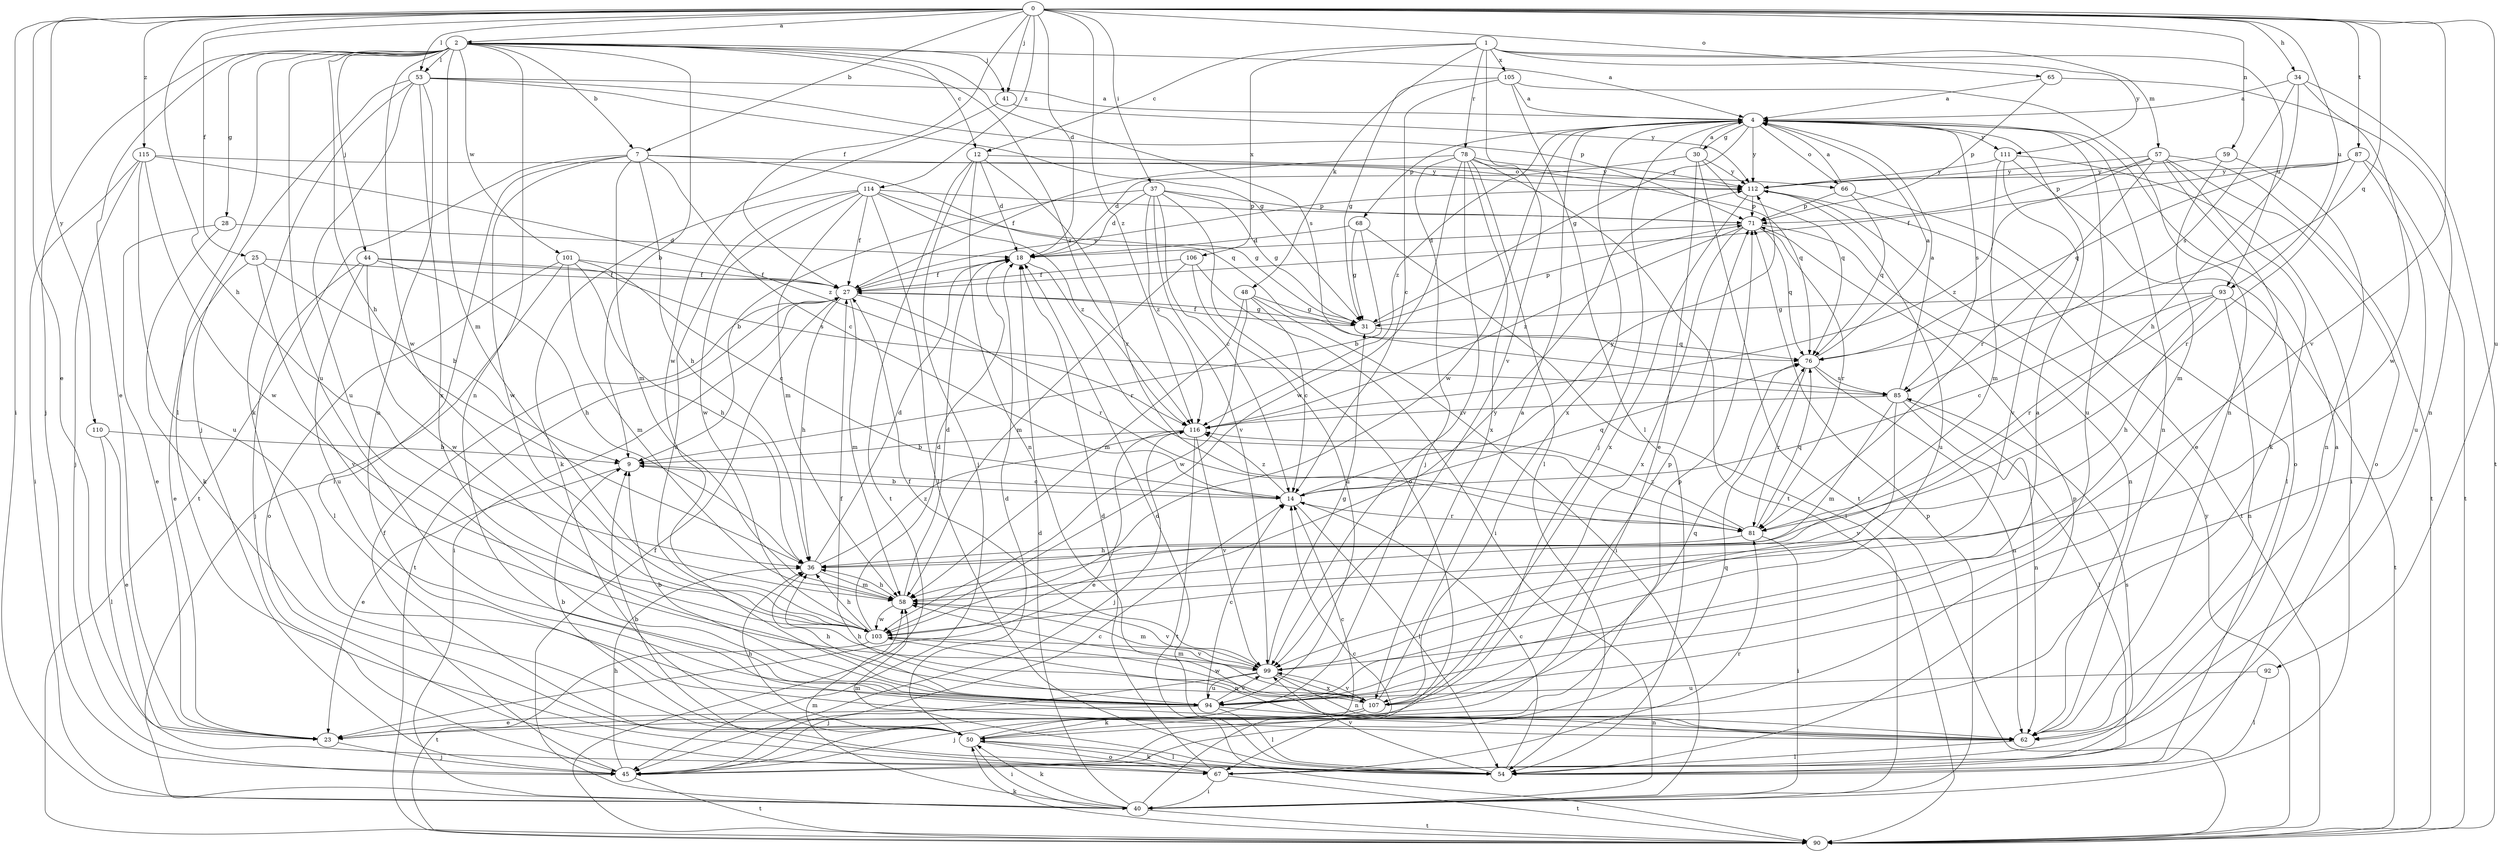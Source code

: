 strict digraph  {
0;
1;
2;
4;
7;
9;
12;
14;
18;
23;
25;
27;
28;
30;
31;
34;
36;
37;
40;
41;
44;
45;
48;
50;
53;
54;
57;
58;
59;
62;
65;
66;
67;
68;
71;
76;
78;
81;
85;
87;
90;
92;
93;
94;
99;
101;
103;
105;
106;
107;
110;
111;
112;
114;
115;
116;
0 -> 2  [label=a];
0 -> 7  [label=b];
0 -> 18  [label=d];
0 -> 23  [label=e];
0 -> 25  [label=f];
0 -> 27  [label=f];
0 -> 34  [label=h];
0 -> 36  [label=h];
0 -> 37  [label=i];
0 -> 40  [label=i];
0 -> 41  [label=j];
0 -> 53  [label=l];
0 -> 59  [label=n];
0 -> 65  [label=o];
0 -> 76  [label=q];
0 -> 87  [label=t];
0 -> 92  [label=u];
0 -> 93  [label=u];
0 -> 99  [label=v];
0 -> 110  [label=y];
0 -> 114  [label=z];
0 -> 115  [label=z];
0 -> 116  [label=z];
1 -> 12  [label=c];
1 -> 48  [label=k];
1 -> 57  [label=m];
1 -> 78  [label=r];
1 -> 93  [label=u];
1 -> 99  [label=v];
1 -> 105  [label=x];
1 -> 106  [label=x];
1 -> 111  [label=y];
2 -> 4  [label=a];
2 -> 7  [label=b];
2 -> 9  [label=b];
2 -> 12  [label=c];
2 -> 23  [label=e];
2 -> 28  [label=g];
2 -> 36  [label=h];
2 -> 41  [label=j];
2 -> 44  [label=j];
2 -> 45  [label=j];
2 -> 53  [label=l];
2 -> 54  [label=l];
2 -> 58  [label=m];
2 -> 62  [label=n];
2 -> 85  [label=s];
2 -> 94  [label=u];
2 -> 101  [label=w];
2 -> 103  [label=w];
2 -> 116  [label=z];
4 -> 30  [label=g];
4 -> 31  [label=g];
4 -> 45  [label=j];
4 -> 62  [label=n];
4 -> 66  [label=o];
4 -> 68  [label=p];
4 -> 85  [label=s];
4 -> 94  [label=u];
4 -> 103  [label=w];
4 -> 107  [label=x];
4 -> 111  [label=y];
4 -> 112  [label=y];
4 -> 116  [label=z];
7 -> 14  [label=c];
7 -> 36  [label=h];
7 -> 40  [label=i];
7 -> 58  [label=m];
7 -> 66  [label=o];
7 -> 76  [label=q];
7 -> 90  [label=t];
7 -> 103  [label=w];
9 -> 14  [label=c];
9 -> 23  [label=e];
12 -> 18  [label=d];
12 -> 45  [label=j];
12 -> 62  [label=n];
12 -> 81  [label=r];
12 -> 90  [label=t];
12 -> 112  [label=y];
14 -> 9  [label=b];
14 -> 54  [label=l];
14 -> 76  [label=q];
14 -> 81  [label=r];
14 -> 112  [label=y];
14 -> 116  [label=z];
18 -> 27  [label=f];
18 -> 81  [label=r];
23 -> 45  [label=j];
25 -> 9  [label=b];
25 -> 23  [label=e];
25 -> 27  [label=f];
25 -> 99  [label=v];
27 -> 31  [label=g];
27 -> 36  [label=h];
27 -> 40  [label=i];
27 -> 58  [label=m];
27 -> 81  [label=r];
27 -> 90  [label=t];
27 -> 112  [label=y];
28 -> 18  [label=d];
28 -> 23  [label=e];
28 -> 50  [label=k];
30 -> 4  [label=a];
30 -> 18  [label=d];
30 -> 23  [label=e];
30 -> 76  [label=q];
30 -> 90  [label=t];
30 -> 112  [label=y];
31 -> 27  [label=f];
31 -> 71  [label=p];
31 -> 76  [label=q];
34 -> 4  [label=a];
34 -> 36  [label=h];
34 -> 85  [label=s];
34 -> 90  [label=t];
34 -> 103  [label=w];
36 -> 18  [label=d];
36 -> 58  [label=m];
36 -> 116  [label=z];
37 -> 9  [label=b];
37 -> 14  [label=c];
37 -> 18  [label=d];
37 -> 31  [label=g];
37 -> 67  [label=o];
37 -> 71  [label=p];
37 -> 99  [label=v];
37 -> 116  [label=z];
40 -> 14  [label=c];
40 -> 18  [label=d];
40 -> 27  [label=f];
40 -> 50  [label=k];
40 -> 58  [label=m];
40 -> 71  [label=p];
40 -> 90  [label=t];
41 -> 103  [label=w];
41 -> 112  [label=y];
44 -> 27  [label=f];
44 -> 36  [label=h];
44 -> 45  [label=j];
44 -> 85  [label=s];
44 -> 94  [label=u];
44 -> 103  [label=w];
45 -> 14  [label=c];
45 -> 27  [label=f];
45 -> 36  [label=h];
45 -> 76  [label=q];
45 -> 90  [label=t];
48 -> 14  [label=c];
48 -> 31  [label=g];
48 -> 40  [label=i];
48 -> 58  [label=m];
48 -> 103  [label=w];
50 -> 9  [label=b];
50 -> 14  [label=c];
50 -> 18  [label=d];
50 -> 36  [label=h];
50 -> 40  [label=i];
50 -> 54  [label=l];
50 -> 67  [label=o];
50 -> 71  [label=p];
53 -> 4  [label=a];
53 -> 31  [label=g];
53 -> 45  [label=j];
53 -> 50  [label=k];
53 -> 62  [label=n];
53 -> 71  [label=p];
53 -> 94  [label=u];
53 -> 107  [label=x];
54 -> 4  [label=a];
54 -> 14  [label=c];
54 -> 18  [label=d];
54 -> 58  [label=m];
54 -> 71  [label=p];
54 -> 99  [label=v];
57 -> 23  [label=e];
57 -> 50  [label=k];
57 -> 67  [label=o];
57 -> 71  [label=p];
57 -> 81  [label=r];
57 -> 90  [label=t];
57 -> 112  [label=y];
57 -> 116  [label=z];
58 -> 18  [label=d];
58 -> 36  [label=h];
58 -> 99  [label=v];
58 -> 103  [label=w];
59 -> 58  [label=m];
59 -> 62  [label=n];
59 -> 112  [label=y];
62 -> 54  [label=l];
65 -> 4  [label=a];
65 -> 62  [label=n];
65 -> 71  [label=p];
66 -> 4  [label=a];
66 -> 54  [label=l];
66 -> 71  [label=p];
66 -> 76  [label=q];
67 -> 9  [label=b];
67 -> 18  [label=d];
67 -> 40  [label=i];
67 -> 50  [label=k];
67 -> 81  [label=r];
67 -> 85  [label=s];
67 -> 90  [label=t];
68 -> 9  [label=b];
68 -> 18  [label=d];
68 -> 31  [label=g];
68 -> 40  [label=i];
71 -> 18  [label=d];
71 -> 62  [label=n];
71 -> 76  [label=q];
71 -> 81  [label=r];
71 -> 107  [label=x];
71 -> 116  [label=z];
76 -> 4  [label=a];
76 -> 62  [label=n];
76 -> 81  [label=r];
76 -> 85  [label=s];
78 -> 27  [label=f];
78 -> 45  [label=j];
78 -> 54  [label=l];
78 -> 76  [label=q];
78 -> 90  [label=t];
78 -> 99  [label=v];
78 -> 103  [label=w];
78 -> 107  [label=x];
78 -> 112  [label=y];
81 -> 36  [label=h];
81 -> 40  [label=i];
81 -> 76  [label=q];
81 -> 116  [label=z];
85 -> 4  [label=a];
85 -> 54  [label=l];
85 -> 58  [label=m];
85 -> 62  [label=n];
85 -> 99  [label=v];
85 -> 116  [label=z];
87 -> 27  [label=f];
87 -> 76  [label=q];
87 -> 81  [label=r];
87 -> 90  [label=t];
87 -> 94  [label=u];
87 -> 112  [label=y];
90 -> 50  [label=k];
90 -> 112  [label=y];
92 -> 54  [label=l];
92 -> 94  [label=u];
93 -> 14  [label=c];
93 -> 31  [label=g];
93 -> 36  [label=h];
93 -> 62  [label=n];
93 -> 81  [label=r];
93 -> 90  [label=t];
94 -> 4  [label=a];
94 -> 9  [label=b];
94 -> 14  [label=c];
94 -> 23  [label=e];
94 -> 27  [label=f];
94 -> 36  [label=h];
94 -> 54  [label=l];
94 -> 62  [label=n];
94 -> 99  [label=v];
99 -> 27  [label=f];
99 -> 31  [label=g];
99 -> 45  [label=j];
99 -> 58  [label=m];
99 -> 62  [label=n];
99 -> 94  [label=u];
99 -> 107  [label=x];
101 -> 14  [label=c];
101 -> 27  [label=f];
101 -> 36  [label=h];
101 -> 54  [label=l];
101 -> 58  [label=m];
101 -> 67  [label=o];
103 -> 18  [label=d];
103 -> 36  [label=h];
103 -> 62  [label=n];
103 -> 90  [label=t];
103 -> 99  [label=v];
103 -> 112  [label=y];
105 -> 4  [label=a];
105 -> 14  [label=c];
105 -> 31  [label=g];
105 -> 54  [label=l];
105 -> 62  [label=n];
106 -> 27  [label=f];
106 -> 40  [label=i];
106 -> 58  [label=m];
106 -> 94  [label=u];
107 -> 4  [label=a];
107 -> 36  [label=h];
107 -> 45  [label=j];
107 -> 50  [label=k];
107 -> 58  [label=m];
107 -> 71  [label=p];
107 -> 76  [label=q];
107 -> 99  [label=v];
107 -> 103  [label=w];
110 -> 9  [label=b];
110 -> 23  [label=e];
110 -> 54  [label=l];
111 -> 40  [label=i];
111 -> 58  [label=m];
111 -> 67  [label=o];
111 -> 99  [label=v];
111 -> 112  [label=y];
112 -> 71  [label=p];
112 -> 90  [label=t];
112 -> 94  [label=u];
112 -> 107  [label=x];
114 -> 27  [label=f];
114 -> 31  [label=g];
114 -> 50  [label=k];
114 -> 54  [label=l];
114 -> 58  [label=m];
114 -> 71  [label=p];
114 -> 94  [label=u];
114 -> 103  [label=w];
114 -> 116  [label=z];
115 -> 40  [label=i];
115 -> 45  [label=j];
115 -> 94  [label=u];
115 -> 103  [label=w];
115 -> 112  [label=y];
115 -> 116  [label=z];
116 -> 9  [label=b];
116 -> 23  [label=e];
116 -> 45  [label=j];
116 -> 90  [label=t];
116 -> 99  [label=v];
}
